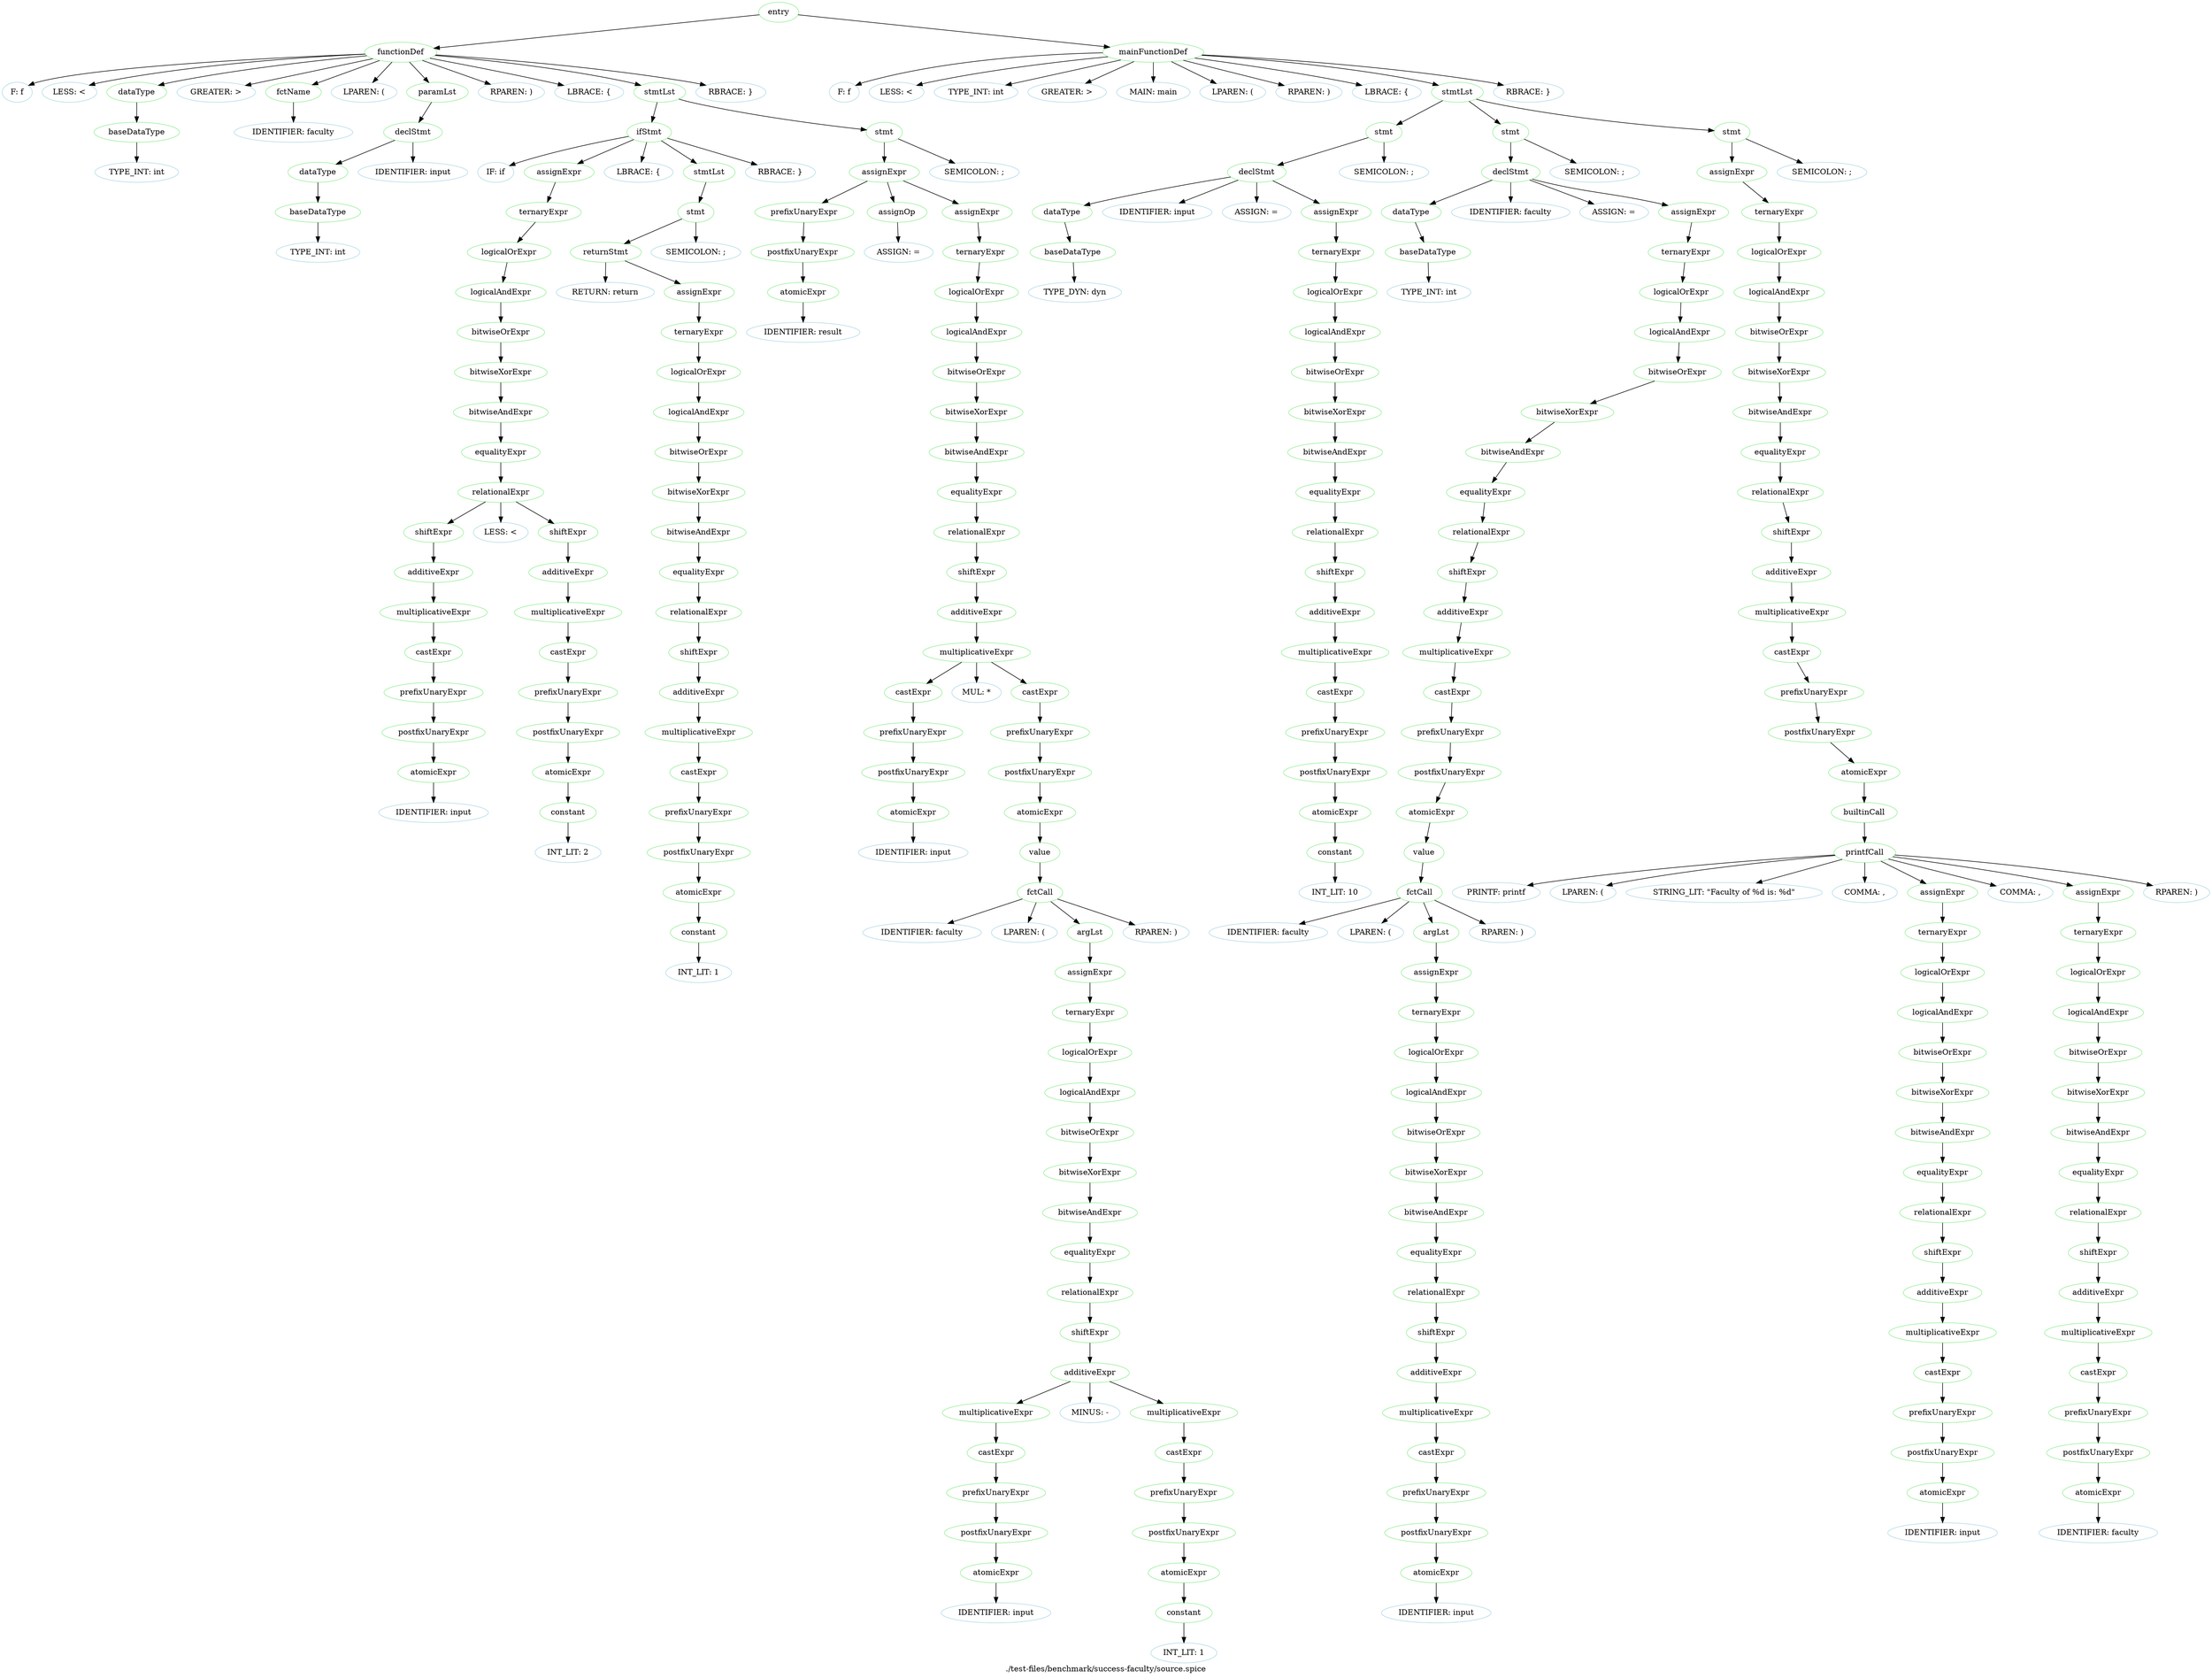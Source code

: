 digraph {
 rankdir="TB";
 label="./test-files/benchmark/success-faculty/source.spice";
 L1C0_entry [color="lightgreen",label="entry"];
 L1C0_functionDef [color="lightgreen",label="functionDef"];
 L1C0_entry -> L1C0_functionDef;
 L1C0 [color="lightblue",label="F: f"];
 L1C0_functionDef -> L1C0
 L1C1 [color="lightblue",label="LESS: <"];
 L1C0_functionDef -> L1C1
 L1C2_dataType [color="lightgreen",label="dataType"];
 L1C0_functionDef -> L1C2_dataType;
 L1C2_baseDataType [color="lightgreen",label="baseDataType"];
 L1C2_dataType -> L1C2_baseDataType;
 L1C2 [color="lightblue",label="TYPE_INT: int"];
 L1C2_baseDataType -> L1C2
 L1C5 [color="lightblue",label="GREATER: >"];
 L1C0_functionDef -> L1C5
 L1C7_fctName [color="lightgreen",label="fctName"];
 L1C0_functionDef -> L1C7_fctName;
 L1C7 [color="lightblue",label="IDENTIFIER: faculty"];
 L1C7_fctName -> L1C7
 L1C14 [color="lightblue",label="LPAREN: ("];
 L1C0_functionDef -> L1C14
 L1C15_paramLst [color="lightgreen",label="paramLst"];
 L1C0_functionDef -> L1C15_paramLst;
 L1C15_declStmt [color="lightgreen",label="declStmt"];
 L1C15_paramLst -> L1C15_declStmt;
 L1C15_dataType [color="lightgreen",label="dataType"];
 L1C15_declStmt -> L1C15_dataType;
 L1C15_baseDataType [color="lightgreen",label="baseDataType"];
 L1C15_dataType -> L1C15_baseDataType;
 L1C15 [color="lightblue",label="TYPE_INT: int"];
 L1C15_baseDataType -> L1C15
 L1C19 [color="lightblue",label="IDENTIFIER: input"];
 L1C15_declStmt -> L1C19
 L1C24 [color="lightblue",label="RPAREN: )"];
 L1C0_functionDef -> L1C24
 L1C26 [color="lightblue",label="LBRACE: {"];
 L1C0_functionDef -> L1C26
 L2C4_stmtLst [color="lightgreen",label="stmtLst"];
 L1C0_functionDef -> L2C4_stmtLst;
 L2C4_ifStmt [color="lightgreen",label="ifStmt"];
 L2C4_stmtLst -> L2C4_ifStmt;
 L2C4 [color="lightblue",label="IF: if"];
 L2C4_ifStmt -> L2C4
 L2C7_assignExpr [color="lightgreen",label="assignExpr"];
 L2C4_ifStmt -> L2C7_assignExpr;
 L2C7_ternaryExpr [color="lightgreen",label="ternaryExpr"];
 L2C7_assignExpr -> L2C7_ternaryExpr;
 L2C7_logicalOrExpr [color="lightgreen",label="logicalOrExpr"];
 L2C7_ternaryExpr -> L2C7_logicalOrExpr;
 L2C7_logicalAndExpr [color="lightgreen",label="logicalAndExpr"];
 L2C7_logicalOrExpr -> L2C7_logicalAndExpr;
 L2C7_bitwiseOrExpr [color="lightgreen",label="bitwiseOrExpr"];
 L2C7_logicalAndExpr -> L2C7_bitwiseOrExpr;
 L2C7_bitwiseXorExpr [color="lightgreen",label="bitwiseXorExpr"];
 L2C7_bitwiseOrExpr -> L2C7_bitwiseXorExpr;
 L2C7_bitwiseAndExpr [color="lightgreen",label="bitwiseAndExpr"];
 L2C7_bitwiseXorExpr -> L2C7_bitwiseAndExpr;
 L2C7_equalityExpr [color="lightgreen",label="equalityExpr"];
 L2C7_bitwiseAndExpr -> L2C7_equalityExpr;
 L2C7_relationalExpr [color="lightgreen",label="relationalExpr"];
 L2C7_equalityExpr -> L2C7_relationalExpr;
 L2C7_shiftExpr [color="lightgreen",label="shiftExpr"];
 L2C7_relationalExpr -> L2C7_shiftExpr;
 L2C7_additiveExpr [color="lightgreen",label="additiveExpr"];
 L2C7_shiftExpr -> L2C7_additiveExpr;
 L2C7_multiplicativeExpr [color="lightgreen",label="multiplicativeExpr"];
 L2C7_additiveExpr -> L2C7_multiplicativeExpr;
 L2C7_castExpr [color="lightgreen",label="castExpr"];
 L2C7_multiplicativeExpr -> L2C7_castExpr;
 L2C7_prefixUnaryExpr [color="lightgreen",label="prefixUnaryExpr"];
 L2C7_castExpr -> L2C7_prefixUnaryExpr;
 L2C7_postfixUnaryExpr [color="lightgreen",label="postfixUnaryExpr"];
 L2C7_prefixUnaryExpr -> L2C7_postfixUnaryExpr;
 L2C7_atomicExpr [color="lightgreen",label="atomicExpr"];
 L2C7_postfixUnaryExpr -> L2C7_atomicExpr;
 L2C7 [color="lightblue",label="IDENTIFIER: input"];
 L2C7_atomicExpr -> L2C7
 L2C13 [color="lightblue",label="LESS: <"];
 L2C7_relationalExpr -> L2C13
 L2C15_shiftExpr [color="lightgreen",label="shiftExpr"];
 L2C7_relationalExpr -> L2C15_shiftExpr;
 L2C15_additiveExpr [color="lightgreen",label="additiveExpr"];
 L2C15_shiftExpr -> L2C15_additiveExpr;
 L2C15_multiplicativeExpr [color="lightgreen",label="multiplicativeExpr"];
 L2C15_additiveExpr -> L2C15_multiplicativeExpr;
 L2C15_castExpr [color="lightgreen",label="castExpr"];
 L2C15_multiplicativeExpr -> L2C15_castExpr;
 L2C15_prefixUnaryExpr [color="lightgreen",label="prefixUnaryExpr"];
 L2C15_castExpr -> L2C15_prefixUnaryExpr;
 L2C15_postfixUnaryExpr [color="lightgreen",label="postfixUnaryExpr"];
 L2C15_prefixUnaryExpr -> L2C15_postfixUnaryExpr;
 L2C15_atomicExpr [color="lightgreen",label="atomicExpr"];
 L2C15_postfixUnaryExpr -> L2C15_atomicExpr;
 L2C15_constant [color="lightgreen",label="constant"];
 L2C15_atomicExpr -> L2C15_constant;
 L2C15 [color="lightblue",label="INT_LIT: 2"];
 L2C15_constant -> L2C15
 L2C17 [color="lightblue",label="LBRACE: {"];
 L2C4_ifStmt -> L2C17
 L3C8_stmtLst [color="lightgreen",label="stmtLst"];
 L2C4_ifStmt -> L3C8_stmtLst;
 L3C8_stmt [color="lightgreen",label="stmt"];
 L3C8_stmtLst -> L3C8_stmt;
 L3C8_returnStmt [color="lightgreen",label="returnStmt"];
 L3C8_stmt -> L3C8_returnStmt;
 L3C8 [color="lightblue",label="RETURN: return"];
 L3C8_returnStmt -> L3C8
 L3C15_assignExpr [color="lightgreen",label="assignExpr"];
 L3C8_returnStmt -> L3C15_assignExpr;
 L3C15_ternaryExpr [color="lightgreen",label="ternaryExpr"];
 L3C15_assignExpr -> L3C15_ternaryExpr;
 L3C15_logicalOrExpr [color="lightgreen",label="logicalOrExpr"];
 L3C15_ternaryExpr -> L3C15_logicalOrExpr;
 L3C15_logicalAndExpr [color="lightgreen",label="logicalAndExpr"];
 L3C15_logicalOrExpr -> L3C15_logicalAndExpr;
 L3C15_bitwiseOrExpr [color="lightgreen",label="bitwiseOrExpr"];
 L3C15_logicalAndExpr -> L3C15_bitwiseOrExpr;
 L3C15_bitwiseXorExpr [color="lightgreen",label="bitwiseXorExpr"];
 L3C15_bitwiseOrExpr -> L3C15_bitwiseXorExpr;
 L3C15_bitwiseAndExpr [color="lightgreen",label="bitwiseAndExpr"];
 L3C15_bitwiseXorExpr -> L3C15_bitwiseAndExpr;
 L3C15_equalityExpr [color="lightgreen",label="equalityExpr"];
 L3C15_bitwiseAndExpr -> L3C15_equalityExpr;
 L3C15_relationalExpr [color="lightgreen",label="relationalExpr"];
 L3C15_equalityExpr -> L3C15_relationalExpr;
 L3C15_shiftExpr [color="lightgreen",label="shiftExpr"];
 L3C15_relationalExpr -> L3C15_shiftExpr;
 L3C15_additiveExpr [color="lightgreen",label="additiveExpr"];
 L3C15_shiftExpr -> L3C15_additiveExpr;
 L3C15_multiplicativeExpr [color="lightgreen",label="multiplicativeExpr"];
 L3C15_additiveExpr -> L3C15_multiplicativeExpr;
 L3C15_castExpr [color="lightgreen",label="castExpr"];
 L3C15_multiplicativeExpr -> L3C15_castExpr;
 L3C15_prefixUnaryExpr [color="lightgreen",label="prefixUnaryExpr"];
 L3C15_castExpr -> L3C15_prefixUnaryExpr;
 L3C15_postfixUnaryExpr [color="lightgreen",label="postfixUnaryExpr"];
 L3C15_prefixUnaryExpr -> L3C15_postfixUnaryExpr;
 L3C15_atomicExpr [color="lightgreen",label="atomicExpr"];
 L3C15_postfixUnaryExpr -> L3C15_atomicExpr;
 L3C15_constant [color="lightgreen",label="constant"];
 L3C15_atomicExpr -> L3C15_constant;
 L3C15 [color="lightblue",label="INT_LIT: 1"];
 L3C15_constant -> L3C15
 L3C16 [color="lightblue",label="SEMICOLON: ;"];
 L3C8_stmt -> L3C16
 L4C4 [color="lightblue",label="RBRACE: }"];
 L2C4_ifStmt -> L4C4
 L5C4_stmt [color="lightgreen",label="stmt"];
 L2C4_stmtLst -> L5C4_stmt;
 L5C4_assignExpr [color="lightgreen",label="assignExpr"];
 L5C4_stmt -> L5C4_assignExpr;
 L5C4_prefixUnaryExpr [color="lightgreen",label="prefixUnaryExpr"];
 L5C4_assignExpr -> L5C4_prefixUnaryExpr;
 L5C4_postfixUnaryExpr [color="lightgreen",label="postfixUnaryExpr"];
 L5C4_prefixUnaryExpr -> L5C4_postfixUnaryExpr;
 L5C4_atomicExpr [color="lightgreen",label="atomicExpr"];
 L5C4_postfixUnaryExpr -> L5C4_atomicExpr;
 L5C4 [color="lightblue",label="IDENTIFIER: result"];
 L5C4_atomicExpr -> L5C4
 L5C11_assignOp [color="lightgreen",label="assignOp"];
 L5C4_assignExpr -> L5C11_assignOp;
 L5C11 [color="lightblue",label="ASSIGN: ="];
 L5C11_assignOp -> L5C11
 L5C13_assignExpr [color="lightgreen",label="assignExpr"];
 L5C4_assignExpr -> L5C13_assignExpr;
 L5C13_ternaryExpr [color="lightgreen",label="ternaryExpr"];
 L5C13_assignExpr -> L5C13_ternaryExpr;
 L5C13_logicalOrExpr [color="lightgreen",label="logicalOrExpr"];
 L5C13_ternaryExpr -> L5C13_logicalOrExpr;
 L5C13_logicalAndExpr [color="lightgreen",label="logicalAndExpr"];
 L5C13_logicalOrExpr -> L5C13_logicalAndExpr;
 L5C13_bitwiseOrExpr [color="lightgreen",label="bitwiseOrExpr"];
 L5C13_logicalAndExpr -> L5C13_bitwiseOrExpr;
 L5C13_bitwiseXorExpr [color="lightgreen",label="bitwiseXorExpr"];
 L5C13_bitwiseOrExpr -> L5C13_bitwiseXorExpr;
 L5C13_bitwiseAndExpr [color="lightgreen",label="bitwiseAndExpr"];
 L5C13_bitwiseXorExpr -> L5C13_bitwiseAndExpr;
 L5C13_equalityExpr [color="lightgreen",label="equalityExpr"];
 L5C13_bitwiseAndExpr -> L5C13_equalityExpr;
 L5C13_relationalExpr [color="lightgreen",label="relationalExpr"];
 L5C13_equalityExpr -> L5C13_relationalExpr;
 L5C13_shiftExpr [color="lightgreen",label="shiftExpr"];
 L5C13_relationalExpr -> L5C13_shiftExpr;
 L5C13_additiveExpr [color="lightgreen",label="additiveExpr"];
 L5C13_shiftExpr -> L5C13_additiveExpr;
 L5C13_multiplicativeExpr [color="lightgreen",label="multiplicativeExpr"];
 L5C13_additiveExpr -> L5C13_multiplicativeExpr;
 L5C13_castExpr [color="lightgreen",label="castExpr"];
 L5C13_multiplicativeExpr -> L5C13_castExpr;
 L5C13_prefixUnaryExpr [color="lightgreen",label="prefixUnaryExpr"];
 L5C13_castExpr -> L5C13_prefixUnaryExpr;
 L5C13_postfixUnaryExpr [color="lightgreen",label="postfixUnaryExpr"];
 L5C13_prefixUnaryExpr -> L5C13_postfixUnaryExpr;
 L5C13_atomicExpr [color="lightgreen",label="atomicExpr"];
 L5C13_postfixUnaryExpr -> L5C13_atomicExpr;
 L5C13 [color="lightblue",label="IDENTIFIER: input"];
 L5C13_atomicExpr -> L5C13
 L5C19 [color="lightblue",label="MUL: *"];
 L5C13_multiplicativeExpr -> L5C19
 L5C21_castExpr [color="lightgreen",label="castExpr"];
 L5C13_multiplicativeExpr -> L5C21_castExpr;
 L5C21_prefixUnaryExpr [color="lightgreen",label="prefixUnaryExpr"];
 L5C21_castExpr -> L5C21_prefixUnaryExpr;
 L5C21_postfixUnaryExpr [color="lightgreen",label="postfixUnaryExpr"];
 L5C21_prefixUnaryExpr -> L5C21_postfixUnaryExpr;
 L5C21_atomicExpr [color="lightgreen",label="atomicExpr"];
 L5C21_postfixUnaryExpr -> L5C21_atomicExpr;
 L5C21_value [color="lightgreen",label="value"];
 L5C21_atomicExpr -> L5C21_value;
 L5C21_fctCall [color="lightgreen",label="fctCall"];
 L5C21_value -> L5C21_fctCall;
 L5C21 [color="lightblue",label="IDENTIFIER: faculty"];
 L5C21_fctCall -> L5C21
 L5C28 [color="lightblue",label="LPAREN: ("];
 L5C21_fctCall -> L5C28
 L5C29_argLst [color="lightgreen",label="argLst"];
 L5C21_fctCall -> L5C29_argLst;
 L5C29_assignExpr [color="lightgreen",label="assignExpr"];
 L5C29_argLst -> L5C29_assignExpr;
 L5C29_ternaryExpr [color="lightgreen",label="ternaryExpr"];
 L5C29_assignExpr -> L5C29_ternaryExpr;
 L5C29_logicalOrExpr [color="lightgreen",label="logicalOrExpr"];
 L5C29_ternaryExpr -> L5C29_logicalOrExpr;
 L5C29_logicalAndExpr [color="lightgreen",label="logicalAndExpr"];
 L5C29_logicalOrExpr -> L5C29_logicalAndExpr;
 L5C29_bitwiseOrExpr [color="lightgreen",label="bitwiseOrExpr"];
 L5C29_logicalAndExpr -> L5C29_bitwiseOrExpr;
 L5C29_bitwiseXorExpr [color="lightgreen",label="bitwiseXorExpr"];
 L5C29_bitwiseOrExpr -> L5C29_bitwiseXorExpr;
 L5C29_bitwiseAndExpr [color="lightgreen",label="bitwiseAndExpr"];
 L5C29_bitwiseXorExpr -> L5C29_bitwiseAndExpr;
 L5C29_equalityExpr [color="lightgreen",label="equalityExpr"];
 L5C29_bitwiseAndExpr -> L5C29_equalityExpr;
 L5C29_relationalExpr [color="lightgreen",label="relationalExpr"];
 L5C29_equalityExpr -> L5C29_relationalExpr;
 L5C29_shiftExpr [color="lightgreen",label="shiftExpr"];
 L5C29_relationalExpr -> L5C29_shiftExpr;
 L5C29_additiveExpr [color="lightgreen",label="additiveExpr"];
 L5C29_shiftExpr -> L5C29_additiveExpr;
 L5C29_multiplicativeExpr [color="lightgreen",label="multiplicativeExpr"];
 L5C29_additiveExpr -> L5C29_multiplicativeExpr;
 L5C29_castExpr [color="lightgreen",label="castExpr"];
 L5C29_multiplicativeExpr -> L5C29_castExpr;
 L5C29_prefixUnaryExpr [color="lightgreen",label="prefixUnaryExpr"];
 L5C29_castExpr -> L5C29_prefixUnaryExpr;
 L5C29_postfixUnaryExpr [color="lightgreen",label="postfixUnaryExpr"];
 L5C29_prefixUnaryExpr -> L5C29_postfixUnaryExpr;
 L5C29_atomicExpr [color="lightgreen",label="atomicExpr"];
 L5C29_postfixUnaryExpr -> L5C29_atomicExpr;
 L5C29 [color="lightblue",label="IDENTIFIER: input"];
 L5C29_atomicExpr -> L5C29
 L5C35 [color="lightblue",label="MINUS: -"];
 L5C29_additiveExpr -> L5C35
 L5C37_multiplicativeExpr [color="lightgreen",label="multiplicativeExpr"];
 L5C29_additiveExpr -> L5C37_multiplicativeExpr;
 L5C37_castExpr [color="lightgreen",label="castExpr"];
 L5C37_multiplicativeExpr -> L5C37_castExpr;
 L5C37_prefixUnaryExpr [color="lightgreen",label="prefixUnaryExpr"];
 L5C37_castExpr -> L5C37_prefixUnaryExpr;
 L5C37_postfixUnaryExpr [color="lightgreen",label="postfixUnaryExpr"];
 L5C37_prefixUnaryExpr -> L5C37_postfixUnaryExpr;
 L5C37_atomicExpr [color="lightgreen",label="atomicExpr"];
 L5C37_postfixUnaryExpr -> L5C37_atomicExpr;
 L5C37_constant [color="lightgreen",label="constant"];
 L5C37_atomicExpr -> L5C37_constant;
 L5C37 [color="lightblue",label="INT_LIT: 1"];
 L5C37_constant -> L5C37
 L5C38 [color="lightblue",label="RPAREN: )"];
 L5C21_fctCall -> L5C38
 L5C39 [color="lightblue",label="SEMICOLON: ;"];
 L5C4_stmt -> L5C39
 L6C0 [color="lightblue",label="RBRACE: }"];
 L1C0_functionDef -> L6C0
 L8C0_mainFunctionDef [color="lightgreen",label="mainFunctionDef"];
 L1C0_entry -> L8C0_mainFunctionDef;
 L8C0 [color="lightblue",label="F: f"];
 L8C0_mainFunctionDef -> L8C0
 L8C1 [color="lightblue",label="LESS: <"];
 L8C0_mainFunctionDef -> L8C1
 L8C2 [color="lightblue",label="TYPE_INT: int"];
 L8C0_mainFunctionDef -> L8C2
 L8C5 [color="lightblue",label="GREATER: >"];
 L8C0_mainFunctionDef -> L8C5
 L8C7 [color="lightblue",label="MAIN: main"];
 L8C0_mainFunctionDef -> L8C7
 L8C11 [color="lightblue",label="LPAREN: ("];
 L8C0_mainFunctionDef -> L8C11
 L8C12 [color="lightblue",label="RPAREN: )"];
 L8C0_mainFunctionDef -> L8C12
 L8C14 [color="lightblue",label="LBRACE: {"];
 L8C0_mainFunctionDef -> L8C14
 L9C4_stmtLst [color="lightgreen",label="stmtLst"];
 L8C0_mainFunctionDef -> L9C4_stmtLst;
 L9C4_stmt [color="lightgreen",label="stmt"];
 L9C4_stmtLst -> L9C4_stmt;
 L9C4_declStmt [color="lightgreen",label="declStmt"];
 L9C4_stmt -> L9C4_declStmt;
 L9C4_dataType [color="lightgreen",label="dataType"];
 L9C4_declStmt -> L9C4_dataType;
 L9C4_baseDataType [color="lightgreen",label="baseDataType"];
 L9C4_dataType -> L9C4_baseDataType;
 L9C4 [color="lightblue",label="TYPE_DYN: dyn"];
 L9C4_baseDataType -> L9C4
 L9C8 [color="lightblue",label="IDENTIFIER: input"];
 L9C4_declStmt -> L9C8
 L9C14 [color="lightblue",label="ASSIGN: ="];
 L9C4_declStmt -> L9C14
 L9C16_assignExpr [color="lightgreen",label="assignExpr"];
 L9C4_declStmt -> L9C16_assignExpr;
 L9C16_ternaryExpr [color="lightgreen",label="ternaryExpr"];
 L9C16_assignExpr -> L9C16_ternaryExpr;
 L9C16_logicalOrExpr [color="lightgreen",label="logicalOrExpr"];
 L9C16_ternaryExpr -> L9C16_logicalOrExpr;
 L9C16_logicalAndExpr [color="lightgreen",label="logicalAndExpr"];
 L9C16_logicalOrExpr -> L9C16_logicalAndExpr;
 L9C16_bitwiseOrExpr [color="lightgreen",label="bitwiseOrExpr"];
 L9C16_logicalAndExpr -> L9C16_bitwiseOrExpr;
 L9C16_bitwiseXorExpr [color="lightgreen",label="bitwiseXorExpr"];
 L9C16_bitwiseOrExpr -> L9C16_bitwiseXorExpr;
 L9C16_bitwiseAndExpr [color="lightgreen",label="bitwiseAndExpr"];
 L9C16_bitwiseXorExpr -> L9C16_bitwiseAndExpr;
 L9C16_equalityExpr [color="lightgreen",label="equalityExpr"];
 L9C16_bitwiseAndExpr -> L9C16_equalityExpr;
 L9C16_relationalExpr [color="lightgreen",label="relationalExpr"];
 L9C16_equalityExpr -> L9C16_relationalExpr;
 L9C16_shiftExpr [color="lightgreen",label="shiftExpr"];
 L9C16_relationalExpr -> L9C16_shiftExpr;
 L9C16_additiveExpr [color="lightgreen",label="additiveExpr"];
 L9C16_shiftExpr -> L9C16_additiveExpr;
 L9C16_multiplicativeExpr [color="lightgreen",label="multiplicativeExpr"];
 L9C16_additiveExpr -> L9C16_multiplicativeExpr;
 L9C16_castExpr [color="lightgreen",label="castExpr"];
 L9C16_multiplicativeExpr -> L9C16_castExpr;
 L9C16_prefixUnaryExpr [color="lightgreen",label="prefixUnaryExpr"];
 L9C16_castExpr -> L9C16_prefixUnaryExpr;
 L9C16_postfixUnaryExpr [color="lightgreen",label="postfixUnaryExpr"];
 L9C16_prefixUnaryExpr -> L9C16_postfixUnaryExpr;
 L9C16_atomicExpr [color="lightgreen",label="atomicExpr"];
 L9C16_postfixUnaryExpr -> L9C16_atomicExpr;
 L9C16_constant [color="lightgreen",label="constant"];
 L9C16_atomicExpr -> L9C16_constant;
 L9C16 [color="lightblue",label="INT_LIT: 10"];
 L9C16_constant -> L9C16
 L9C18 [color="lightblue",label="SEMICOLON: ;"];
 L9C4_stmt -> L9C18
 L10C4_stmt [color="lightgreen",label="stmt"];
 L9C4_stmtLst -> L10C4_stmt;
 L10C4_declStmt [color="lightgreen",label="declStmt"];
 L10C4_stmt -> L10C4_declStmt;
 L10C4_dataType [color="lightgreen",label="dataType"];
 L10C4_declStmt -> L10C4_dataType;
 L10C4_baseDataType [color="lightgreen",label="baseDataType"];
 L10C4_dataType -> L10C4_baseDataType;
 L10C4 [color="lightblue",label="TYPE_INT: int"];
 L10C4_baseDataType -> L10C4
 L10C8 [color="lightblue",label="IDENTIFIER: faculty"];
 L10C4_declStmt -> L10C8
 L10C16 [color="lightblue",label="ASSIGN: ="];
 L10C4_declStmt -> L10C16
 L10C18_assignExpr [color="lightgreen",label="assignExpr"];
 L10C4_declStmt -> L10C18_assignExpr;
 L10C18_ternaryExpr [color="lightgreen",label="ternaryExpr"];
 L10C18_assignExpr -> L10C18_ternaryExpr;
 L10C18_logicalOrExpr [color="lightgreen",label="logicalOrExpr"];
 L10C18_ternaryExpr -> L10C18_logicalOrExpr;
 L10C18_logicalAndExpr [color="lightgreen",label="logicalAndExpr"];
 L10C18_logicalOrExpr -> L10C18_logicalAndExpr;
 L10C18_bitwiseOrExpr [color="lightgreen",label="bitwiseOrExpr"];
 L10C18_logicalAndExpr -> L10C18_bitwiseOrExpr;
 L10C18_bitwiseXorExpr [color="lightgreen",label="bitwiseXorExpr"];
 L10C18_bitwiseOrExpr -> L10C18_bitwiseXorExpr;
 L10C18_bitwiseAndExpr [color="lightgreen",label="bitwiseAndExpr"];
 L10C18_bitwiseXorExpr -> L10C18_bitwiseAndExpr;
 L10C18_equalityExpr [color="lightgreen",label="equalityExpr"];
 L10C18_bitwiseAndExpr -> L10C18_equalityExpr;
 L10C18_relationalExpr [color="lightgreen",label="relationalExpr"];
 L10C18_equalityExpr -> L10C18_relationalExpr;
 L10C18_shiftExpr [color="lightgreen",label="shiftExpr"];
 L10C18_relationalExpr -> L10C18_shiftExpr;
 L10C18_additiveExpr [color="lightgreen",label="additiveExpr"];
 L10C18_shiftExpr -> L10C18_additiveExpr;
 L10C18_multiplicativeExpr [color="lightgreen",label="multiplicativeExpr"];
 L10C18_additiveExpr -> L10C18_multiplicativeExpr;
 L10C18_castExpr [color="lightgreen",label="castExpr"];
 L10C18_multiplicativeExpr -> L10C18_castExpr;
 L10C18_prefixUnaryExpr [color="lightgreen",label="prefixUnaryExpr"];
 L10C18_castExpr -> L10C18_prefixUnaryExpr;
 L10C18_postfixUnaryExpr [color="lightgreen",label="postfixUnaryExpr"];
 L10C18_prefixUnaryExpr -> L10C18_postfixUnaryExpr;
 L10C18_atomicExpr [color="lightgreen",label="atomicExpr"];
 L10C18_postfixUnaryExpr -> L10C18_atomicExpr;
 L10C18_value [color="lightgreen",label="value"];
 L10C18_atomicExpr -> L10C18_value;
 L10C18_fctCall [color="lightgreen",label="fctCall"];
 L10C18_value -> L10C18_fctCall;
 L10C18 [color="lightblue",label="IDENTIFIER: faculty"];
 L10C18_fctCall -> L10C18
 L10C25 [color="lightblue",label="LPAREN: ("];
 L10C18_fctCall -> L10C25
 L10C26_argLst [color="lightgreen",label="argLst"];
 L10C18_fctCall -> L10C26_argLst;
 L10C26_assignExpr [color="lightgreen",label="assignExpr"];
 L10C26_argLst -> L10C26_assignExpr;
 L10C26_ternaryExpr [color="lightgreen",label="ternaryExpr"];
 L10C26_assignExpr -> L10C26_ternaryExpr;
 L10C26_logicalOrExpr [color="lightgreen",label="logicalOrExpr"];
 L10C26_ternaryExpr -> L10C26_logicalOrExpr;
 L10C26_logicalAndExpr [color="lightgreen",label="logicalAndExpr"];
 L10C26_logicalOrExpr -> L10C26_logicalAndExpr;
 L10C26_bitwiseOrExpr [color="lightgreen",label="bitwiseOrExpr"];
 L10C26_logicalAndExpr -> L10C26_bitwiseOrExpr;
 L10C26_bitwiseXorExpr [color="lightgreen",label="bitwiseXorExpr"];
 L10C26_bitwiseOrExpr -> L10C26_bitwiseXorExpr;
 L10C26_bitwiseAndExpr [color="lightgreen",label="bitwiseAndExpr"];
 L10C26_bitwiseXorExpr -> L10C26_bitwiseAndExpr;
 L10C26_equalityExpr [color="lightgreen",label="equalityExpr"];
 L10C26_bitwiseAndExpr -> L10C26_equalityExpr;
 L10C26_relationalExpr [color="lightgreen",label="relationalExpr"];
 L10C26_equalityExpr -> L10C26_relationalExpr;
 L10C26_shiftExpr [color="lightgreen",label="shiftExpr"];
 L10C26_relationalExpr -> L10C26_shiftExpr;
 L10C26_additiveExpr [color="lightgreen",label="additiveExpr"];
 L10C26_shiftExpr -> L10C26_additiveExpr;
 L10C26_multiplicativeExpr [color="lightgreen",label="multiplicativeExpr"];
 L10C26_additiveExpr -> L10C26_multiplicativeExpr;
 L10C26_castExpr [color="lightgreen",label="castExpr"];
 L10C26_multiplicativeExpr -> L10C26_castExpr;
 L10C26_prefixUnaryExpr [color="lightgreen",label="prefixUnaryExpr"];
 L10C26_castExpr -> L10C26_prefixUnaryExpr;
 L10C26_postfixUnaryExpr [color="lightgreen",label="postfixUnaryExpr"];
 L10C26_prefixUnaryExpr -> L10C26_postfixUnaryExpr;
 L10C26_atomicExpr [color="lightgreen",label="atomicExpr"];
 L10C26_postfixUnaryExpr -> L10C26_atomicExpr;
 L10C26 [color="lightblue",label="IDENTIFIER: input"];
 L10C26_atomicExpr -> L10C26
 L10C31 [color="lightblue",label="RPAREN: )"];
 L10C18_fctCall -> L10C31
 L10C32 [color="lightblue",label="SEMICOLON: ;"];
 L10C4_stmt -> L10C32
 L11C4_stmt [color="lightgreen",label="stmt"];
 L9C4_stmtLst -> L11C4_stmt;
 L11C4_assignExpr [color="lightgreen",label="assignExpr"];
 L11C4_stmt -> L11C4_assignExpr;
 L11C4_ternaryExpr [color="lightgreen",label="ternaryExpr"];
 L11C4_assignExpr -> L11C4_ternaryExpr;
 L11C4_logicalOrExpr [color="lightgreen",label="logicalOrExpr"];
 L11C4_ternaryExpr -> L11C4_logicalOrExpr;
 L11C4_logicalAndExpr [color="lightgreen",label="logicalAndExpr"];
 L11C4_logicalOrExpr -> L11C4_logicalAndExpr;
 L11C4_bitwiseOrExpr [color="lightgreen",label="bitwiseOrExpr"];
 L11C4_logicalAndExpr -> L11C4_bitwiseOrExpr;
 L11C4_bitwiseXorExpr [color="lightgreen",label="bitwiseXorExpr"];
 L11C4_bitwiseOrExpr -> L11C4_bitwiseXorExpr;
 L11C4_bitwiseAndExpr [color="lightgreen",label="bitwiseAndExpr"];
 L11C4_bitwiseXorExpr -> L11C4_bitwiseAndExpr;
 L11C4_equalityExpr [color="lightgreen",label="equalityExpr"];
 L11C4_bitwiseAndExpr -> L11C4_equalityExpr;
 L11C4_relationalExpr [color="lightgreen",label="relationalExpr"];
 L11C4_equalityExpr -> L11C4_relationalExpr;
 L11C4_shiftExpr [color="lightgreen",label="shiftExpr"];
 L11C4_relationalExpr -> L11C4_shiftExpr;
 L11C4_additiveExpr [color="lightgreen",label="additiveExpr"];
 L11C4_shiftExpr -> L11C4_additiveExpr;
 L11C4_multiplicativeExpr [color="lightgreen",label="multiplicativeExpr"];
 L11C4_additiveExpr -> L11C4_multiplicativeExpr;
 L11C4_castExpr [color="lightgreen",label="castExpr"];
 L11C4_multiplicativeExpr -> L11C4_castExpr;
 L11C4_prefixUnaryExpr [color="lightgreen",label="prefixUnaryExpr"];
 L11C4_castExpr -> L11C4_prefixUnaryExpr;
 L11C4_postfixUnaryExpr [color="lightgreen",label="postfixUnaryExpr"];
 L11C4_prefixUnaryExpr -> L11C4_postfixUnaryExpr;
 L11C4_atomicExpr [color="lightgreen",label="atomicExpr"];
 L11C4_postfixUnaryExpr -> L11C4_atomicExpr;
 L11C4_builtinCall [color="lightgreen",label="builtinCall"];
 L11C4_atomicExpr -> L11C4_builtinCall;
 L11C4_printfCall [color="lightgreen",label="printfCall"];
 L11C4_builtinCall -> L11C4_printfCall;
 L11C4 [color="lightblue",label="PRINTF: printf"];
 L11C4_printfCall -> L11C4
 L11C10 [color="lightblue",label="LPAREN: ("];
 L11C4_printfCall -> L11C10
 L11C11 [color="lightblue",label="STRING_LIT: \"Faculty of %d is: %d\""];
 L11C4_printfCall -> L11C11
 L11C33 [color="lightblue",label="COMMA: ,"];
 L11C4_printfCall -> L11C33
 L11C35_assignExpr [color="lightgreen",label="assignExpr"];
 L11C4_printfCall -> L11C35_assignExpr;
 L11C35_ternaryExpr [color="lightgreen",label="ternaryExpr"];
 L11C35_assignExpr -> L11C35_ternaryExpr;
 L11C35_logicalOrExpr [color="lightgreen",label="logicalOrExpr"];
 L11C35_ternaryExpr -> L11C35_logicalOrExpr;
 L11C35_logicalAndExpr [color="lightgreen",label="logicalAndExpr"];
 L11C35_logicalOrExpr -> L11C35_logicalAndExpr;
 L11C35_bitwiseOrExpr [color="lightgreen",label="bitwiseOrExpr"];
 L11C35_logicalAndExpr -> L11C35_bitwiseOrExpr;
 L11C35_bitwiseXorExpr [color="lightgreen",label="bitwiseXorExpr"];
 L11C35_bitwiseOrExpr -> L11C35_bitwiseXorExpr;
 L11C35_bitwiseAndExpr [color="lightgreen",label="bitwiseAndExpr"];
 L11C35_bitwiseXorExpr -> L11C35_bitwiseAndExpr;
 L11C35_equalityExpr [color="lightgreen",label="equalityExpr"];
 L11C35_bitwiseAndExpr -> L11C35_equalityExpr;
 L11C35_relationalExpr [color="lightgreen",label="relationalExpr"];
 L11C35_equalityExpr -> L11C35_relationalExpr;
 L11C35_shiftExpr [color="lightgreen",label="shiftExpr"];
 L11C35_relationalExpr -> L11C35_shiftExpr;
 L11C35_additiveExpr [color="lightgreen",label="additiveExpr"];
 L11C35_shiftExpr -> L11C35_additiveExpr;
 L11C35_multiplicativeExpr [color="lightgreen",label="multiplicativeExpr"];
 L11C35_additiveExpr -> L11C35_multiplicativeExpr;
 L11C35_castExpr [color="lightgreen",label="castExpr"];
 L11C35_multiplicativeExpr -> L11C35_castExpr;
 L11C35_prefixUnaryExpr [color="lightgreen",label="prefixUnaryExpr"];
 L11C35_castExpr -> L11C35_prefixUnaryExpr;
 L11C35_postfixUnaryExpr [color="lightgreen",label="postfixUnaryExpr"];
 L11C35_prefixUnaryExpr -> L11C35_postfixUnaryExpr;
 L11C35_atomicExpr [color="lightgreen",label="atomicExpr"];
 L11C35_postfixUnaryExpr -> L11C35_atomicExpr;
 L11C35 [color="lightblue",label="IDENTIFIER: input"];
 L11C35_atomicExpr -> L11C35
 L11C40 [color="lightblue",label="COMMA: ,"];
 L11C4_printfCall -> L11C40
 L11C42_assignExpr [color="lightgreen",label="assignExpr"];
 L11C4_printfCall -> L11C42_assignExpr;
 L11C42_ternaryExpr [color="lightgreen",label="ternaryExpr"];
 L11C42_assignExpr -> L11C42_ternaryExpr;
 L11C42_logicalOrExpr [color="lightgreen",label="logicalOrExpr"];
 L11C42_ternaryExpr -> L11C42_logicalOrExpr;
 L11C42_logicalAndExpr [color="lightgreen",label="logicalAndExpr"];
 L11C42_logicalOrExpr -> L11C42_logicalAndExpr;
 L11C42_bitwiseOrExpr [color="lightgreen",label="bitwiseOrExpr"];
 L11C42_logicalAndExpr -> L11C42_bitwiseOrExpr;
 L11C42_bitwiseXorExpr [color="lightgreen",label="bitwiseXorExpr"];
 L11C42_bitwiseOrExpr -> L11C42_bitwiseXorExpr;
 L11C42_bitwiseAndExpr [color="lightgreen",label="bitwiseAndExpr"];
 L11C42_bitwiseXorExpr -> L11C42_bitwiseAndExpr;
 L11C42_equalityExpr [color="lightgreen",label="equalityExpr"];
 L11C42_bitwiseAndExpr -> L11C42_equalityExpr;
 L11C42_relationalExpr [color="lightgreen",label="relationalExpr"];
 L11C42_equalityExpr -> L11C42_relationalExpr;
 L11C42_shiftExpr [color="lightgreen",label="shiftExpr"];
 L11C42_relationalExpr -> L11C42_shiftExpr;
 L11C42_additiveExpr [color="lightgreen",label="additiveExpr"];
 L11C42_shiftExpr -> L11C42_additiveExpr;
 L11C42_multiplicativeExpr [color="lightgreen",label="multiplicativeExpr"];
 L11C42_additiveExpr -> L11C42_multiplicativeExpr;
 L11C42_castExpr [color="lightgreen",label="castExpr"];
 L11C42_multiplicativeExpr -> L11C42_castExpr;
 L11C42_prefixUnaryExpr [color="lightgreen",label="prefixUnaryExpr"];
 L11C42_castExpr -> L11C42_prefixUnaryExpr;
 L11C42_postfixUnaryExpr [color="lightgreen",label="postfixUnaryExpr"];
 L11C42_prefixUnaryExpr -> L11C42_postfixUnaryExpr;
 L11C42_atomicExpr [color="lightgreen",label="atomicExpr"];
 L11C42_postfixUnaryExpr -> L11C42_atomicExpr;
 L11C42 [color="lightblue",label="IDENTIFIER: faculty"];
 L11C42_atomicExpr -> L11C42
 L11C49 [color="lightblue",label="RPAREN: )"];
 L11C4_printfCall -> L11C49
 L11C50 [color="lightblue",label="SEMICOLON: ;"];
 L11C4_stmt -> L11C50
 L12C0 [color="lightblue",label="RBRACE: }"];
 L8C0_mainFunctionDef -> L12C0
}